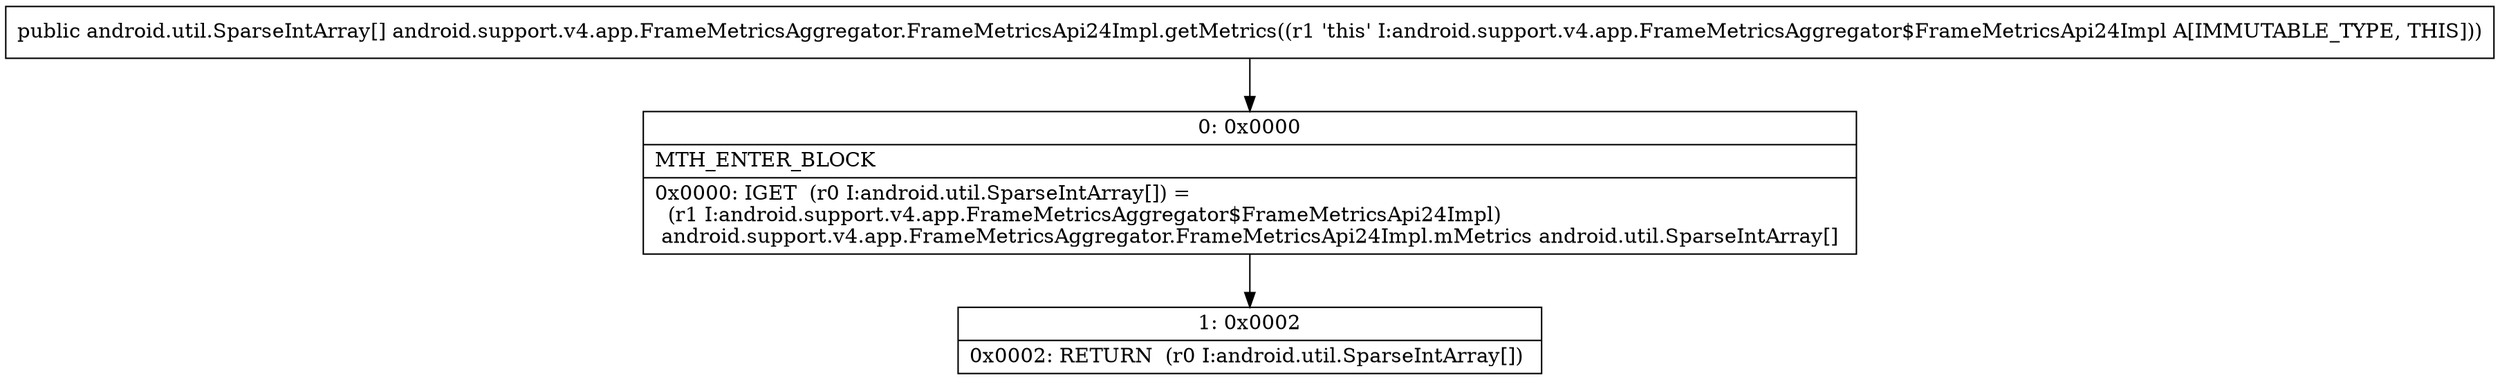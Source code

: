 digraph "CFG forandroid.support.v4.app.FrameMetricsAggregator.FrameMetricsApi24Impl.getMetrics()[Landroid\/util\/SparseIntArray;" {
Node_0 [shape=record,label="{0\:\ 0x0000|MTH_ENTER_BLOCK\l|0x0000: IGET  (r0 I:android.util.SparseIntArray[]) = \l  (r1 I:android.support.v4.app.FrameMetricsAggregator$FrameMetricsApi24Impl)\l android.support.v4.app.FrameMetricsAggregator.FrameMetricsApi24Impl.mMetrics android.util.SparseIntArray[] \l}"];
Node_1 [shape=record,label="{1\:\ 0x0002|0x0002: RETURN  (r0 I:android.util.SparseIntArray[]) \l}"];
MethodNode[shape=record,label="{public android.util.SparseIntArray[] android.support.v4.app.FrameMetricsAggregator.FrameMetricsApi24Impl.getMetrics((r1 'this' I:android.support.v4.app.FrameMetricsAggregator$FrameMetricsApi24Impl A[IMMUTABLE_TYPE, THIS])) }"];
MethodNode -> Node_0;
Node_0 -> Node_1;
}

